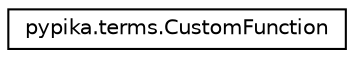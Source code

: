 digraph "Graphical Class Hierarchy"
{
 // LATEX_PDF_SIZE
  edge [fontname="Helvetica",fontsize="10",labelfontname="Helvetica",labelfontsize="10"];
  node [fontname="Helvetica",fontsize="10",shape=record];
  rankdir="LR";
  Node0 [label="pypika.terms.CustomFunction",height=0.2,width=0.4,color="black", fillcolor="white", style="filled",URL="$classpypika_1_1terms_1_1CustomFunction.html",tooltip=" "];
}
